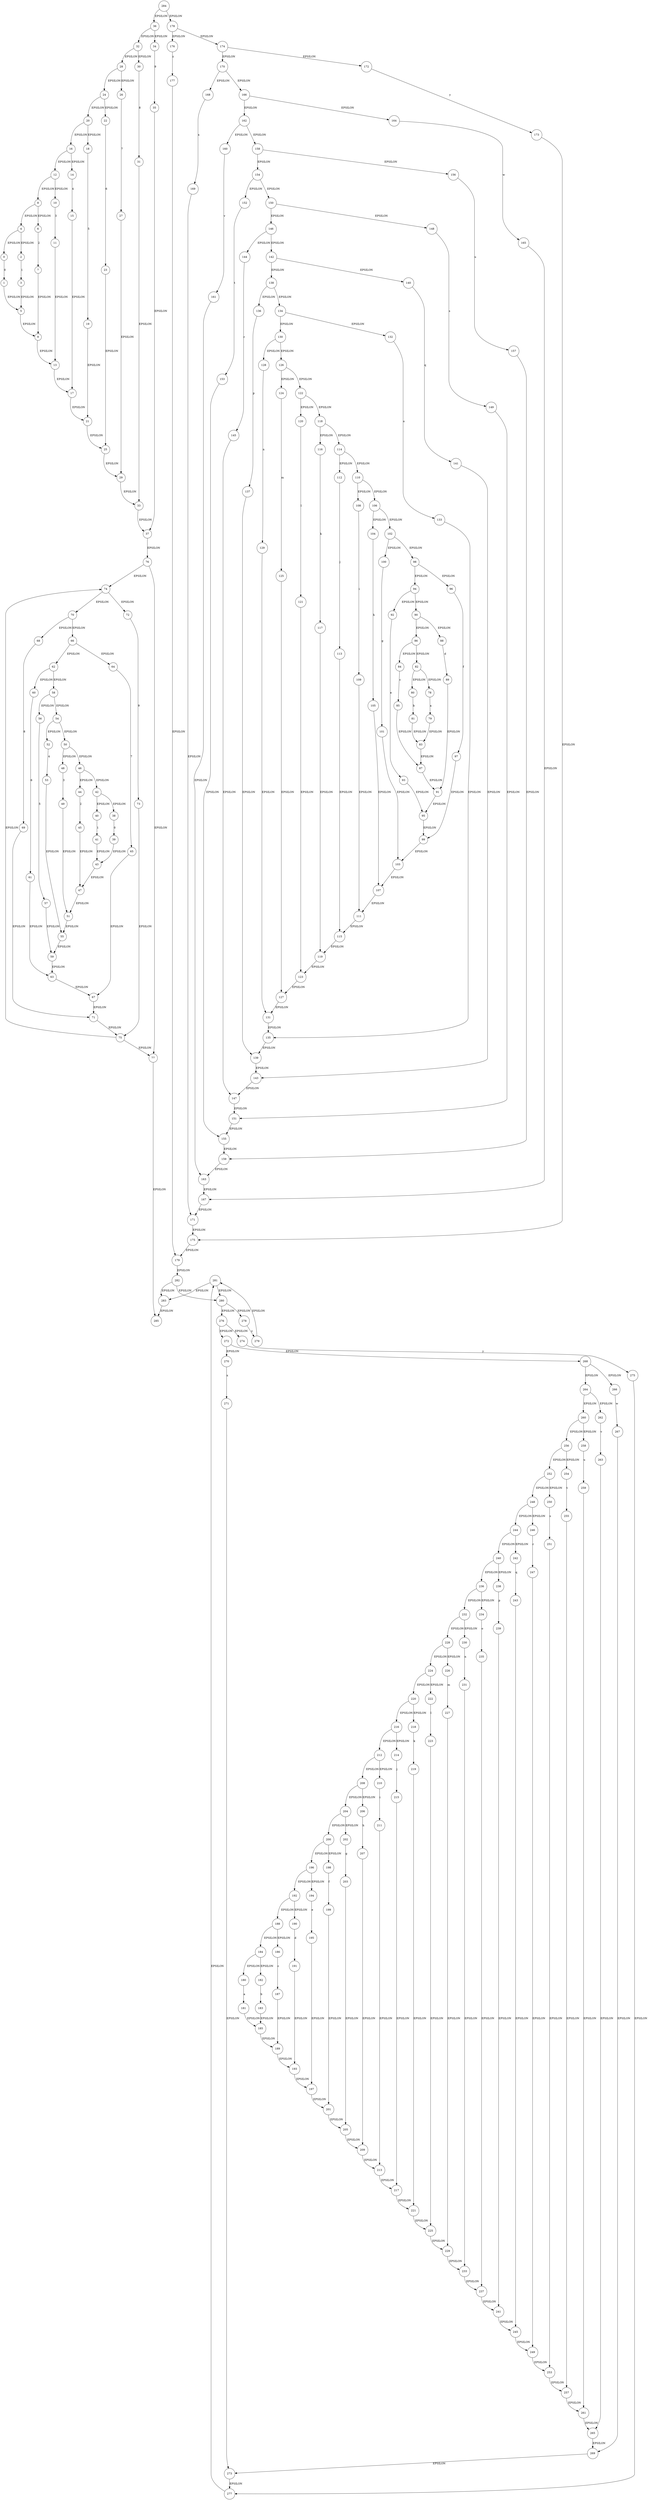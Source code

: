 digraph g{
	node [shape = circle];
	0 -> 1 [label = "0"]
	2 -> 3 [label = "1"]
	4 -> 0 [label = "EPSILON"]
	4 -> 2 [label = "EPSILON"]
	1 -> 5 [label = "EPSILON"]
	3 -> 5 [label = "EPSILON"]
	6 -> 7 [label = "2"]
	8 -> 4 [label = "EPSILON"]
	8 -> 6 [label = "EPSILON"]
	5 -> 9 [label = "EPSILON"]
	7 -> 9 [label = "EPSILON"]
	10 -> 11 [label = "3"]
	12 -> 8 [label = "EPSILON"]
	12 -> 10 [label = "EPSILON"]
	9 -> 13 [label = "EPSILON"]
	11 -> 13 [label = "EPSILON"]
	14 -> 15 [label = "4"]
	16 -> 12 [label = "EPSILON"]
	16 -> 14 [label = "EPSILON"]
	13 -> 17 [label = "EPSILON"]
	15 -> 17 [label = "EPSILON"]
	18 -> 19 [label = "5"]
	20 -> 16 [label = "EPSILON"]
	20 -> 18 [label = "EPSILON"]
	17 -> 21 [label = "EPSILON"]
	19 -> 21 [label = "EPSILON"]
	22 -> 23 [label = "6"]
	24 -> 20 [label = "EPSILON"]
	24 -> 22 [label = "EPSILON"]
	21 -> 25 [label = "EPSILON"]
	23 -> 25 [label = "EPSILON"]
	26 -> 27 [label = "7"]
	28 -> 24 [label = "EPSILON"]
	28 -> 26 [label = "EPSILON"]
	25 -> 29 [label = "EPSILON"]
	27 -> 29 [label = "EPSILON"]
	30 -> 31 [label = "8"]
	32 -> 28 [label = "EPSILON"]
	32 -> 30 [label = "EPSILON"]
	29 -> 33 [label = "EPSILON"]
	31 -> 33 [label = "EPSILON"]
	34 -> 35 [label = "9"]
	36 -> 32 [label = "EPSILON"]
	36 -> 34 [label = "EPSILON"]
	33 -> 37 [label = "EPSILON"]
	35 -> 37 [label = "EPSILON"]
	38 -> 39 [label = "0"]
	40 -> 41 [label = "1"]
	42 -> 38 [label = "EPSILON"]
	42 -> 40 [label = "EPSILON"]
	39 -> 43 [label = "EPSILON"]
	41 -> 43 [label = "EPSILON"]
	44 -> 45 [label = "2"]
	46 -> 42 [label = "EPSILON"]
	46 -> 44 [label = "EPSILON"]
	43 -> 47 [label = "EPSILON"]
	45 -> 47 [label = "EPSILON"]
	48 -> 49 [label = "3"]
	50 -> 46 [label = "EPSILON"]
	50 -> 48 [label = "EPSILON"]
	47 -> 51 [label = "EPSILON"]
	49 -> 51 [label = "EPSILON"]
	52 -> 53 [label = "4"]
	54 -> 50 [label = "EPSILON"]
	54 -> 52 [label = "EPSILON"]
	51 -> 55 [label = "EPSILON"]
	53 -> 55 [label = "EPSILON"]
	56 -> 57 [label = "5"]
	58 -> 54 [label = "EPSILON"]
	58 -> 56 [label = "EPSILON"]
	55 -> 59 [label = "EPSILON"]
	57 -> 59 [label = "EPSILON"]
	60 -> 61 [label = "6"]
	62 -> 58 [label = "EPSILON"]
	62 -> 60 [label = "EPSILON"]
	59 -> 63 [label = "EPSILON"]
	61 -> 63 [label = "EPSILON"]
	64 -> 65 [label = "7"]
	66 -> 62 [label = "EPSILON"]
	66 -> 64 [label = "EPSILON"]
	63 -> 67 [label = "EPSILON"]
	65 -> 67 [label = "EPSILON"]
	68 -> 69 [label = "8"]
	70 -> 66 [label = "EPSILON"]
	70 -> 68 [label = "EPSILON"]
	67 -> 71 [label = "EPSILON"]
	69 -> 71 [label = "EPSILON"]
	72 -> 73 [label = "9"]
	74 -> 70 [label = "EPSILON"]
	74 -> 72 [label = "EPSILON"]
	71 -> 75 [label = "EPSILON"]
	73 -> 75 [label = "EPSILON"]
	76 -> 74 [label = "EPSILON"]
	76 -> 77 [label = "EPSILON"]
	75 -> 74 [label = "EPSILON"]
	75 -> 77 [label = "EPSILON"]
	37 -> 76 [label = "EPSILON"]
	78 -> 79 [label = "a"]
	80 -> 81 [label = "b"]
	82 -> 78 [label = "EPSILON"]
	82 -> 80 [label = "EPSILON"]
	79 -> 83 [label = "EPSILON"]
	81 -> 83 [label = "EPSILON"]
	84 -> 85 [label = "c"]
	86 -> 82 [label = "EPSILON"]
	86 -> 84 [label = "EPSILON"]
	83 -> 87 [label = "EPSILON"]
	85 -> 87 [label = "EPSILON"]
	88 -> 89 [label = "d"]
	90 -> 86 [label = "EPSILON"]
	90 -> 88 [label = "EPSILON"]
	87 -> 91 [label = "EPSILON"]
	89 -> 91 [label = "EPSILON"]
	92 -> 93 [label = "e"]
	94 -> 90 [label = "EPSILON"]
	94 -> 92 [label = "EPSILON"]
	91 -> 95 [label = "EPSILON"]
	93 -> 95 [label = "EPSILON"]
	96 -> 97 [label = "f"]
	98 -> 94 [label = "EPSILON"]
	98 -> 96 [label = "EPSILON"]
	95 -> 99 [label = "EPSILON"]
	97 -> 99 [label = "EPSILON"]
	100 -> 101 [label = "g"]
	102 -> 98 [label = "EPSILON"]
	102 -> 100 [label = "EPSILON"]
	99 -> 103 [label = "EPSILON"]
	101 -> 103 [label = "EPSILON"]
	104 -> 105 [label = "h"]
	106 -> 102 [label = "EPSILON"]
	106 -> 104 [label = "EPSILON"]
	103 -> 107 [label = "EPSILON"]
	105 -> 107 [label = "EPSILON"]
	108 -> 109 [label = "i"]
	110 -> 106 [label = "EPSILON"]
	110 -> 108 [label = "EPSILON"]
	107 -> 111 [label = "EPSILON"]
	109 -> 111 [label = "EPSILON"]
	112 -> 113 [label = "j"]
	114 -> 110 [label = "EPSILON"]
	114 -> 112 [label = "EPSILON"]
	111 -> 115 [label = "EPSILON"]
	113 -> 115 [label = "EPSILON"]
	116 -> 117 [label = "k"]
	118 -> 114 [label = "EPSILON"]
	118 -> 116 [label = "EPSILON"]
	115 -> 119 [label = "EPSILON"]
	117 -> 119 [label = "EPSILON"]
	120 -> 121 [label = "l"]
	122 -> 118 [label = "EPSILON"]
	122 -> 120 [label = "EPSILON"]
	119 -> 123 [label = "EPSILON"]
	121 -> 123 [label = "EPSILON"]
	124 -> 125 [label = "m"]
	126 -> 122 [label = "EPSILON"]
	126 -> 124 [label = "EPSILON"]
	123 -> 127 [label = "EPSILON"]
	125 -> 127 [label = "EPSILON"]
	128 -> 129 [label = "n"]
	130 -> 126 [label = "EPSILON"]
	130 -> 128 [label = "EPSILON"]
	127 -> 131 [label = "EPSILON"]
	129 -> 131 [label = "EPSILON"]
	132 -> 133 [label = "o"]
	134 -> 130 [label = "EPSILON"]
	134 -> 132 [label = "EPSILON"]
	131 -> 135 [label = "EPSILON"]
	133 -> 135 [label = "EPSILON"]
	136 -> 137 [label = "p"]
	138 -> 134 [label = "EPSILON"]
	138 -> 136 [label = "EPSILON"]
	135 -> 139 [label = "EPSILON"]
	137 -> 139 [label = "EPSILON"]
	140 -> 141 [label = "q"]
	142 -> 138 [label = "EPSILON"]
	142 -> 140 [label = "EPSILON"]
	139 -> 143 [label = "EPSILON"]
	141 -> 143 [label = "EPSILON"]
	144 -> 145 [label = "r"]
	146 -> 142 [label = "EPSILON"]
	146 -> 144 [label = "EPSILON"]
	143 -> 147 [label = "EPSILON"]
	145 -> 147 [label = "EPSILON"]
	148 -> 149 [label = "s"]
	150 -> 146 [label = "EPSILON"]
	150 -> 148 [label = "EPSILON"]
	147 -> 151 [label = "EPSILON"]
	149 -> 151 [label = "EPSILON"]
	152 -> 153 [label = "t"]
	154 -> 150 [label = "EPSILON"]
	154 -> 152 [label = "EPSILON"]
	151 -> 155 [label = "EPSILON"]
	153 -> 155 [label = "EPSILON"]
	156 -> 157 [label = "u"]
	158 -> 154 [label = "EPSILON"]
	158 -> 156 [label = "EPSILON"]
	155 -> 159 [label = "EPSILON"]
	157 -> 159 [label = "EPSILON"]
	160 -> 161 [label = "v"]
	162 -> 158 [label = "EPSILON"]
	162 -> 160 [label = "EPSILON"]
	159 -> 163 [label = "EPSILON"]
	161 -> 163 [label = "EPSILON"]
	164 -> 165 [label = "w"]
	166 -> 162 [label = "EPSILON"]
	166 -> 164 [label = "EPSILON"]
	163 -> 167 [label = "EPSILON"]
	165 -> 167 [label = "EPSILON"]
	168 -> 169 [label = "x"]
	170 -> 166 [label = "EPSILON"]
	170 -> 168 [label = "EPSILON"]
	167 -> 171 [label = "EPSILON"]
	169 -> 171 [label = "EPSILON"]
	172 -> 173 [label = "y"]
	174 -> 170 [label = "EPSILON"]
	174 -> 172 [label = "EPSILON"]
	171 -> 175 [label = "EPSILON"]
	173 -> 175 [label = "EPSILON"]
	176 -> 177 [label = "z"]
	178 -> 174 [label = "EPSILON"]
	178 -> 176 [label = "EPSILON"]
	175 -> 179 [label = "EPSILON"]
	177 -> 179 [label = "EPSILON"]
	180 -> 181 [label = "a"]
	182 -> 183 [label = "b"]
	184 -> 180 [label = "EPSILON"]
	184 -> 182 [label = "EPSILON"]
	181 -> 185 [label = "EPSILON"]
	183 -> 185 [label = "EPSILON"]
	186 -> 187 [label = "c"]
	188 -> 184 [label = "EPSILON"]
	188 -> 186 [label = "EPSILON"]
	185 -> 189 [label = "EPSILON"]
	187 -> 189 [label = "EPSILON"]
	190 -> 191 [label = "d"]
	192 -> 188 [label = "EPSILON"]
	192 -> 190 [label = "EPSILON"]
	189 -> 193 [label = "EPSILON"]
	191 -> 193 [label = "EPSILON"]
	194 -> 195 [label = "e"]
	196 -> 192 [label = "EPSILON"]
	196 -> 194 [label = "EPSILON"]
	193 -> 197 [label = "EPSILON"]
	195 -> 197 [label = "EPSILON"]
	198 -> 199 [label = "f"]
	200 -> 196 [label = "EPSILON"]
	200 -> 198 [label = "EPSILON"]
	197 -> 201 [label = "EPSILON"]
	199 -> 201 [label = "EPSILON"]
	202 -> 203 [label = "g"]
	204 -> 200 [label = "EPSILON"]
	204 -> 202 [label = "EPSILON"]
	201 -> 205 [label = "EPSILON"]
	203 -> 205 [label = "EPSILON"]
	206 -> 207 [label = "h"]
	208 -> 204 [label = "EPSILON"]
	208 -> 206 [label = "EPSILON"]
	205 -> 209 [label = "EPSILON"]
	207 -> 209 [label = "EPSILON"]
	210 -> 211 [label = "i"]
	212 -> 208 [label = "EPSILON"]
	212 -> 210 [label = "EPSILON"]
	209 -> 213 [label = "EPSILON"]
	211 -> 213 [label = "EPSILON"]
	214 -> 215 [label = "j"]
	216 -> 212 [label = "EPSILON"]
	216 -> 214 [label = "EPSILON"]
	213 -> 217 [label = "EPSILON"]
	215 -> 217 [label = "EPSILON"]
	218 -> 219 [label = "k"]
	220 -> 216 [label = "EPSILON"]
	220 -> 218 [label = "EPSILON"]
	217 -> 221 [label = "EPSILON"]
	219 -> 221 [label = "EPSILON"]
	222 -> 223 [label = "l"]
	224 -> 220 [label = "EPSILON"]
	224 -> 222 [label = "EPSILON"]
	221 -> 225 [label = "EPSILON"]
	223 -> 225 [label = "EPSILON"]
	226 -> 227 [label = "m"]
	228 -> 224 [label = "EPSILON"]
	228 -> 226 [label = "EPSILON"]
	225 -> 229 [label = "EPSILON"]
	227 -> 229 [label = "EPSILON"]
	230 -> 231 [label = "n"]
	232 -> 228 [label = "EPSILON"]
	232 -> 230 [label = "EPSILON"]
	229 -> 233 [label = "EPSILON"]
	231 -> 233 [label = "EPSILON"]
	234 -> 235 [label = "o"]
	236 -> 232 [label = "EPSILON"]
	236 -> 234 [label = "EPSILON"]
	233 -> 237 [label = "EPSILON"]
	235 -> 237 [label = "EPSILON"]
	238 -> 239 [label = "p"]
	240 -> 236 [label = "EPSILON"]
	240 -> 238 [label = "EPSILON"]
	237 -> 241 [label = "EPSILON"]
	239 -> 241 [label = "EPSILON"]
	242 -> 243 [label = "q"]
	244 -> 240 [label = "EPSILON"]
	244 -> 242 [label = "EPSILON"]
	241 -> 245 [label = "EPSILON"]
	243 -> 245 [label = "EPSILON"]
	246 -> 247 [label = "r"]
	248 -> 244 [label = "EPSILON"]
	248 -> 246 [label = "EPSILON"]
	245 -> 249 [label = "EPSILON"]
	247 -> 249 [label = "EPSILON"]
	250 -> 251 [label = "s"]
	252 -> 248 [label = "EPSILON"]
	252 -> 250 [label = "EPSILON"]
	249 -> 253 [label = "EPSILON"]
	251 -> 253 [label = "EPSILON"]
	254 -> 255 [label = "t"]
	256 -> 252 [label = "EPSILON"]
	256 -> 254 [label = "EPSILON"]
	253 -> 257 [label = "EPSILON"]
	255 -> 257 [label = "EPSILON"]
	258 -> 259 [label = "u"]
	260 -> 256 [label = "EPSILON"]
	260 -> 258 [label = "EPSILON"]
	257 -> 261 [label = "EPSILON"]
	259 -> 261 [label = "EPSILON"]
	262 -> 263 [label = "v"]
	264 -> 260 [label = "EPSILON"]
	264 -> 262 [label = "EPSILON"]
	261 -> 265 [label = "EPSILON"]
	263 -> 265 [label = "EPSILON"]
	266 -> 267 [label = "w"]
	268 -> 264 [label = "EPSILON"]
	268 -> 266 [label = "EPSILON"]
	265 -> 269 [label = "EPSILON"]
	267 -> 269 [label = "EPSILON"]
	270 -> 271 [label = "x"]
	272 -> 268 [label = "EPSILON"]
	272 -> 270 [label = "EPSILON"]
	269 -> 273 [label = "EPSILON"]
	271 -> 273 [label = "EPSILON"]
	274 -> 275 [label = "y"]
	276 -> 272 [label = "EPSILON"]
	276 -> 274 [label = "EPSILON"]
	273 -> 277 [label = "EPSILON"]
	275 -> 277 [label = "EPSILON"]
	278 -> 279 [label = "z"]
	280 -> 276 [label = "EPSILON"]
	280 -> 278 [label = "EPSILON"]
	277 -> 281 [label = "EPSILON"]
	279 -> 281 [label = "EPSILON"]
	282 -> 280 [label = "EPSILON"]
	282 -> 283 [label = "EPSILON"]
	281 -> 280 [label = "EPSILON"]
	281 -> 283 [label = "EPSILON"]
	179 -> 282 [label = "EPSILON"]
	284 -> 36 [label = "EPSILON"]
	284 -> 178 [label = "EPSILON"]
	77 -> 285 [label = "EPSILON"]
	283 -> 285 [label = "EPSILON"]
}